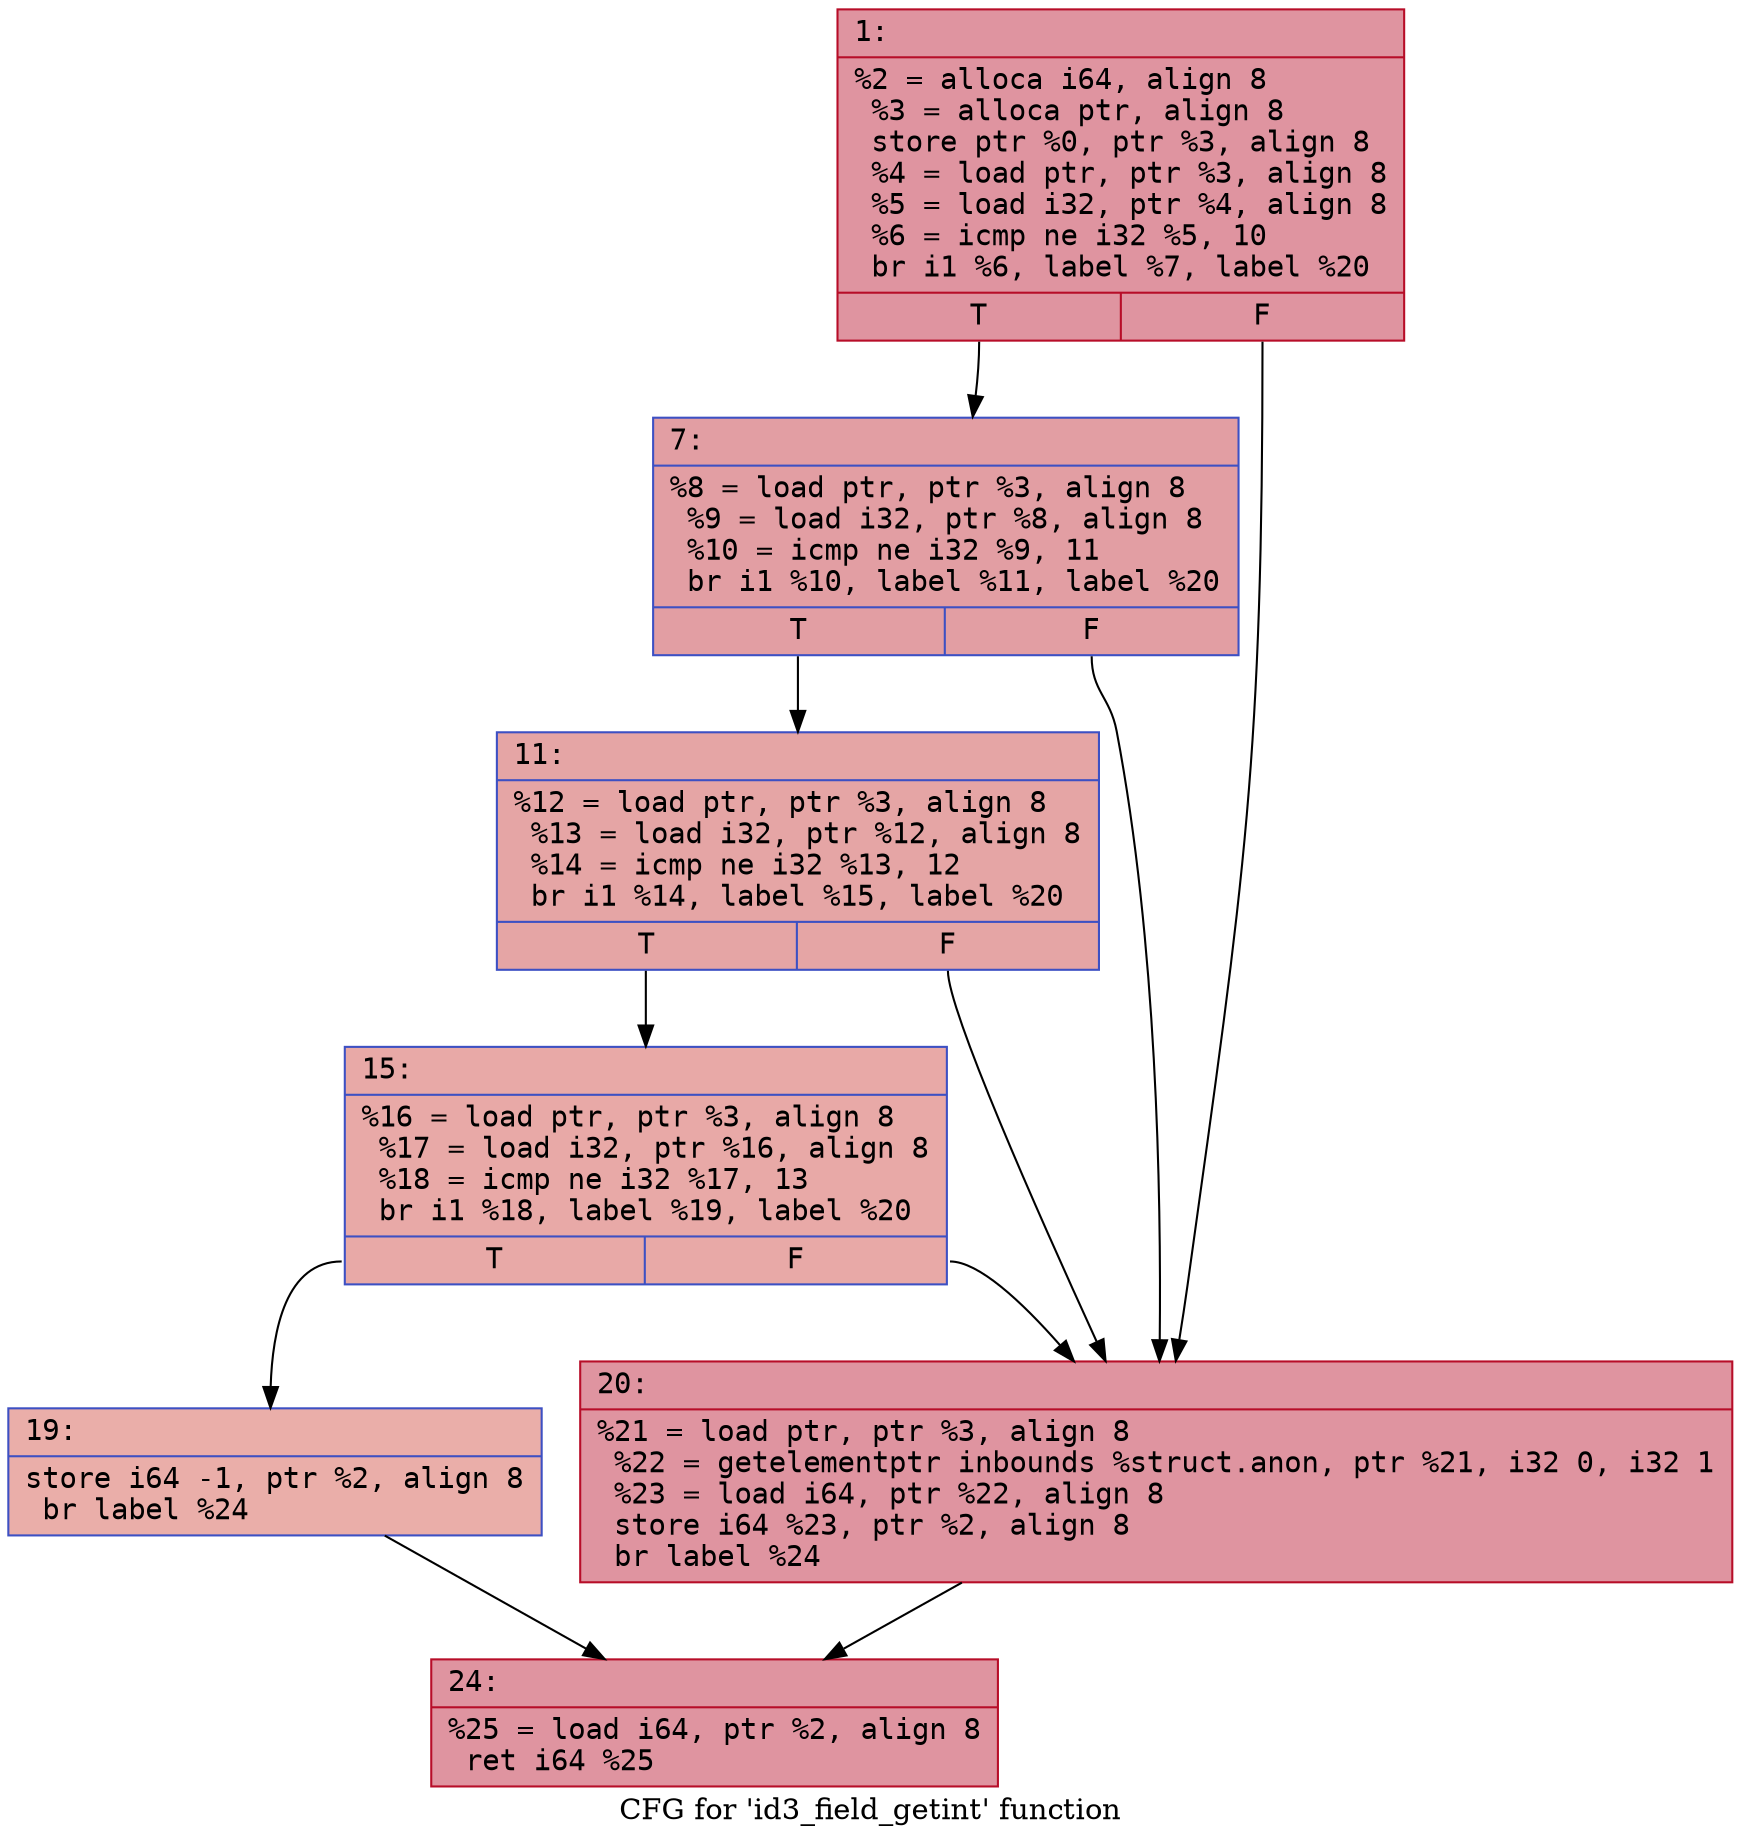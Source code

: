 digraph "CFG for 'id3_field_getint' function" {
	label="CFG for 'id3_field_getint' function";

	Node0x600001e52c60 [shape=record,color="#b70d28ff", style=filled, fillcolor="#b70d2870" fontname="Courier",label="{1:\l|  %2 = alloca i64, align 8\l  %3 = alloca ptr, align 8\l  store ptr %0, ptr %3, align 8\l  %4 = load ptr, ptr %3, align 8\l  %5 = load i32, ptr %4, align 8\l  %6 = icmp ne i32 %5, 10\l  br i1 %6, label %7, label %20\l|{<s0>T|<s1>F}}"];
	Node0x600001e52c60:s0 -> Node0x600001e52f80[tooltip="1 -> 7\nProbability 50.00%" ];
	Node0x600001e52c60:s1 -> Node0x600001e530c0[tooltip="1 -> 20\nProbability 50.00%" ];
	Node0x600001e52f80 [shape=record,color="#3d50c3ff", style=filled, fillcolor="#be242e70" fontname="Courier",label="{7:\l|  %8 = load ptr, ptr %3, align 8\l  %9 = load i32, ptr %8, align 8\l  %10 = icmp ne i32 %9, 11\l  br i1 %10, label %11, label %20\l|{<s0>T|<s1>F}}"];
	Node0x600001e52f80:s0 -> Node0x600001e52fd0[tooltip="7 -> 11\nProbability 50.00%" ];
	Node0x600001e52f80:s1 -> Node0x600001e530c0[tooltip="7 -> 20\nProbability 50.00%" ];
	Node0x600001e52fd0 [shape=record,color="#3d50c3ff", style=filled, fillcolor="#c5333470" fontname="Courier",label="{11:\l|  %12 = load ptr, ptr %3, align 8\l  %13 = load i32, ptr %12, align 8\l  %14 = icmp ne i32 %13, 12\l  br i1 %14, label %15, label %20\l|{<s0>T|<s1>F}}"];
	Node0x600001e52fd0:s0 -> Node0x600001e53020[tooltip="11 -> 15\nProbability 50.00%" ];
	Node0x600001e52fd0:s1 -> Node0x600001e530c0[tooltip="11 -> 20\nProbability 50.00%" ];
	Node0x600001e53020 [shape=record,color="#3d50c3ff", style=filled, fillcolor="#ca3b3770" fontname="Courier",label="{15:\l|  %16 = load ptr, ptr %3, align 8\l  %17 = load i32, ptr %16, align 8\l  %18 = icmp ne i32 %17, 13\l  br i1 %18, label %19, label %20\l|{<s0>T|<s1>F}}"];
	Node0x600001e53020:s0 -> Node0x600001e53070[tooltip="15 -> 19\nProbability 50.00%" ];
	Node0x600001e53020:s1 -> Node0x600001e530c0[tooltip="15 -> 20\nProbability 50.00%" ];
	Node0x600001e53070 [shape=record,color="#3d50c3ff", style=filled, fillcolor="#d0473d70" fontname="Courier",label="{19:\l|  store i64 -1, ptr %2, align 8\l  br label %24\l}"];
	Node0x600001e53070 -> Node0x600001e53110[tooltip="19 -> 24\nProbability 100.00%" ];
	Node0x600001e530c0 [shape=record,color="#b70d28ff", style=filled, fillcolor="#b70d2870" fontname="Courier",label="{20:\l|  %21 = load ptr, ptr %3, align 8\l  %22 = getelementptr inbounds %struct.anon, ptr %21, i32 0, i32 1\l  %23 = load i64, ptr %22, align 8\l  store i64 %23, ptr %2, align 8\l  br label %24\l}"];
	Node0x600001e530c0 -> Node0x600001e53110[tooltip="20 -> 24\nProbability 100.00%" ];
	Node0x600001e53110 [shape=record,color="#b70d28ff", style=filled, fillcolor="#b70d2870" fontname="Courier",label="{24:\l|  %25 = load i64, ptr %2, align 8\l  ret i64 %25\l}"];
}
